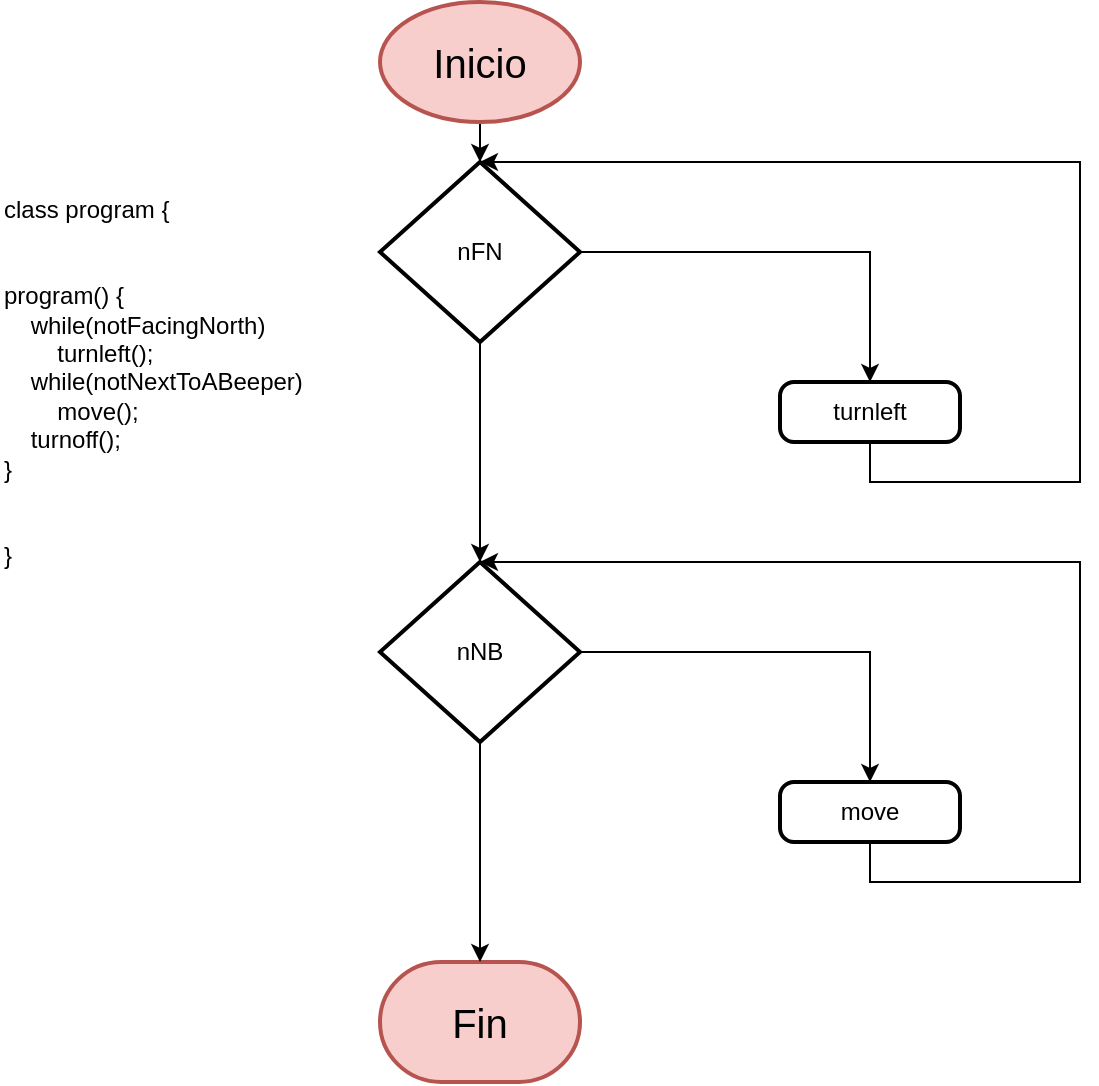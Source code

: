 <mxfile version="22.1.8" type="github">
  <diagram name="Página-1" id="DE_O8TjWzz9FJRSdt5aA">
    <mxGraphModel dx="880" dy="1647" grid="1" gridSize="10" guides="1" tooltips="1" connect="1" arrows="1" fold="1" page="1" pageScale="1" pageWidth="827" pageHeight="1169" math="0" shadow="0">
      <root>
        <mxCell id="0" />
        <mxCell id="1" parent="0" />
        <mxCell id="DfnQeSPhowTFWAFTJtV0-1" style="edgeStyle=orthogonalEdgeStyle;rounded=0;orthogonalLoop=1;jettySize=auto;html=1;exitX=0.5;exitY=1;exitDx=0;exitDy=0;exitPerimeter=0;entryX=0.5;entryY=0;entryDx=0;entryDy=0;" parent="1" source="DfnQeSPhowTFWAFTJtV0-2" edge="1">
          <mxGeometry relative="1" as="geometry">
            <mxPoint x="360" y="80" as="targetPoint" />
          </mxGeometry>
        </mxCell>
        <mxCell id="DfnQeSPhowTFWAFTJtV0-2" value="&lt;font style=&quot;font-size: 20px;&quot;&gt;Inicio&lt;/font&gt;" style="strokeWidth=2;html=1;shape=mxgraph.flowchart.start_1;whiteSpace=wrap;fillColor=#f8cecc;strokeColor=#b85450;" parent="1" vertex="1">
          <mxGeometry x="310" width="100" height="60" as="geometry" />
        </mxCell>
        <mxCell id="DfnQeSPhowTFWAFTJtV0-3" value="&lt;font style=&quot;font-size: 20px;&quot;&gt;Fin&lt;/font&gt;" style="strokeWidth=2;html=1;shape=mxgraph.flowchart.terminator;whiteSpace=wrap;fillColor=#f8cecc;strokeColor=#b85450;" parent="1" vertex="1">
          <mxGeometry x="310" y="480" width="100" height="60" as="geometry" />
        </mxCell>
        <mxCell id="DfnQeSPhowTFWAFTJtV0-4" style="edgeStyle=orthogonalEdgeStyle;rounded=0;orthogonalLoop=1;jettySize=auto;html=1;exitX=1;exitY=0.5;exitDx=0;exitDy=0;exitPerimeter=0;entryX=0.5;entryY=0;entryDx=0;entryDy=0;" parent="1" source="DfnQeSPhowTFWAFTJtV0-6" target="DfnQeSPhowTFWAFTJtV0-7" edge="1">
          <mxGeometry relative="1" as="geometry" />
        </mxCell>
        <mxCell id="DfnQeSPhowTFWAFTJtV0-5" style="edgeStyle=orthogonalEdgeStyle;rounded=0;orthogonalLoop=1;jettySize=auto;html=1;exitX=0.5;exitY=1;exitDx=0;exitDy=0;exitPerimeter=0;" parent="1" source="DfnQeSPhowTFWAFTJtV0-6" edge="1">
          <mxGeometry relative="1" as="geometry">
            <mxPoint x="360" y="280" as="targetPoint" />
          </mxGeometry>
        </mxCell>
        <mxCell id="DfnQeSPhowTFWAFTJtV0-6" value="nFN" style="strokeWidth=2;html=1;shape=mxgraph.flowchart.decision;whiteSpace=wrap;" parent="1" vertex="1">
          <mxGeometry x="310" y="80" width="100" height="90" as="geometry" />
        </mxCell>
        <mxCell id="DfnQeSPhowTFWAFTJtV0-7" value="turnleft" style="rounded=1;whiteSpace=wrap;html=1;absoluteArcSize=1;arcSize=14;strokeWidth=2;" parent="1" vertex="1">
          <mxGeometry x="510" y="190" width="90" height="30" as="geometry" />
        </mxCell>
        <mxCell id="DfnQeSPhowTFWAFTJtV0-10" style="edgeStyle=orthogonalEdgeStyle;rounded=0;orthogonalLoop=1;jettySize=auto;html=1;exitX=0.5;exitY=1;exitDx=0;exitDy=0;entryX=0.5;entryY=0;entryDx=0;entryDy=0;entryPerimeter=0;" parent="1" source="DfnQeSPhowTFWAFTJtV0-7" target="DfnQeSPhowTFWAFTJtV0-6" edge="1">
          <mxGeometry relative="1" as="geometry">
            <Array as="points">
              <mxPoint x="555" y="240" />
              <mxPoint x="660" y="240" />
              <mxPoint x="660" y="80" />
            </Array>
          </mxGeometry>
        </mxCell>
        <mxCell id="DfnQeSPhowTFWAFTJtV0-11" value="class program {&#xa;&#xa;&#xa;program() {&#xa;    while(notFacingNorth)&#xa;        turnleft();&#xa;    while(notNextToABeeper)&#xa;        move();&#xa;    turnoff();&#xa;}&#xa;&#xa;&#xa;}" style="text;whiteSpace=wrap;" parent="1" vertex="1">
          <mxGeometry x="120" y="90" width="180" height="210" as="geometry" />
        </mxCell>
        <mxCell id="DfnQeSPhowTFWAFTJtV0-12" style="edgeStyle=orthogonalEdgeStyle;rounded=0;orthogonalLoop=1;jettySize=auto;html=1;exitX=1;exitY=0.5;exitDx=0;exitDy=0;exitPerimeter=0;entryX=0.5;entryY=0;entryDx=0;entryDy=0;" parent="1" source="DfnQeSPhowTFWAFTJtV0-14" target="DfnQeSPhowTFWAFTJtV0-15" edge="1">
          <mxGeometry relative="1" as="geometry" />
        </mxCell>
        <mxCell id="DfnQeSPhowTFWAFTJtV0-13" style="edgeStyle=orthogonalEdgeStyle;rounded=0;orthogonalLoop=1;jettySize=auto;html=1;exitX=0.5;exitY=1;exitDx=0;exitDy=0;exitPerimeter=0;" parent="1" source="DfnQeSPhowTFWAFTJtV0-14" edge="1">
          <mxGeometry relative="1" as="geometry">
            <mxPoint x="360" y="480" as="targetPoint" />
          </mxGeometry>
        </mxCell>
        <mxCell id="DfnQeSPhowTFWAFTJtV0-14" value="nNB" style="strokeWidth=2;html=1;shape=mxgraph.flowchart.decision;whiteSpace=wrap;" parent="1" vertex="1">
          <mxGeometry x="310" y="280" width="100" height="90" as="geometry" />
        </mxCell>
        <mxCell id="DfnQeSPhowTFWAFTJtV0-15" value="move" style="rounded=1;whiteSpace=wrap;html=1;absoluteArcSize=1;arcSize=14;strokeWidth=2;" parent="1" vertex="1">
          <mxGeometry x="510" y="390" width="90" height="30" as="geometry" />
        </mxCell>
        <mxCell id="DfnQeSPhowTFWAFTJtV0-16" style="edgeStyle=orthogonalEdgeStyle;rounded=0;orthogonalLoop=1;jettySize=auto;html=1;exitX=0.5;exitY=1;exitDx=0;exitDy=0;entryX=0.5;entryY=0;entryDx=0;entryDy=0;entryPerimeter=0;" parent="1" source="DfnQeSPhowTFWAFTJtV0-15" target="DfnQeSPhowTFWAFTJtV0-14" edge="1">
          <mxGeometry relative="1" as="geometry">
            <Array as="points">
              <mxPoint x="555" y="440" />
              <mxPoint x="660" y="440" />
              <mxPoint x="660" y="280" />
            </Array>
          </mxGeometry>
        </mxCell>
      </root>
    </mxGraphModel>
  </diagram>
</mxfile>
